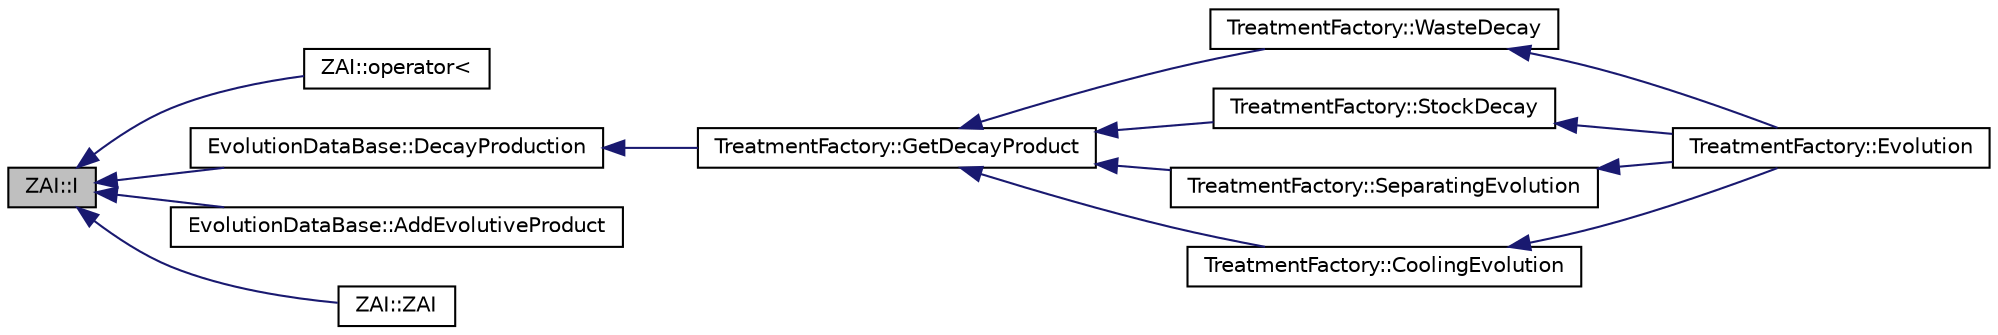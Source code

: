 digraph G
{
  edge [fontname="Helvetica",fontsize="10",labelfontname="Helvetica",labelfontsize="10"];
  node [fontname="Helvetica",fontsize="10",shape=record];
  rankdir="LR";
  Node1 [label="ZAI::I",height=0.2,width=0.4,color="black", fillcolor="grey75", style="filled" fontcolor="black"];
  Node1 -> Node2 [dir="back",color="midnightblue",fontsize="10",style="solid",fontname="Helvetica"];
  Node2 [label="ZAI::operator\<",height=0.2,width=0.4,color="black", fillcolor="white", style="filled",URL="$class_z_a_i.html#a30b7f2e08b133aa55f59835b3f5bf784",tooltip="ZAI Comparator."];
  Node1 -> Node3 [dir="back",color="midnightblue",fontsize="10",style="solid",fontname="Helvetica"];
  Node3 [label="EvolutionDataBase::DecayProduction",height=0.2,width=0.4,color="black", fillcolor="white", style="filled",URL="$class_evolution_data_base.html#ad01b9d1f78010288126152695e954568",tooltip="Return the Product IsotopicVector evolution from zai during a dt time."];
  Node3 -> Node4 [dir="back",color="midnightblue",fontsize="10",style="solid",fontname="Helvetica"];
  Node4 [label="TreatmentFactory::GetDecayProduct",height=0.2,width=0.4,color="black", fillcolor="white", style="filled",URL="$class_treatment_factory.html#a87686aa3bee9be038d3378da99b85fff",tooltip="Get IsotopicVector Decay at the t time."];
  Node4 -> Node5 [dir="back",color="midnightblue",fontsize="10",style="solid",fontname="Helvetica"];
  Node5 [label="TreatmentFactory::WasteDecay",height=0.2,width=0.4,color="black", fillcolor="white", style="filled",URL="$class_treatment_factory.html#aeca0ee90774cd2cb95008d3bb79a46c8",tooltip="Deal the Waste Decay Evolution."];
  Node5 -> Node6 [dir="back",color="midnightblue",fontsize="10",style="solid",fontname="Helvetica"];
  Node6 [label="TreatmentFactory::Evolution",height=0.2,width=0.4,color="black", fillcolor="white", style="filled",URL="$class_treatment_factory.html#a3adb9c8d9e15a03fd780e97213a4c42e",tooltip="Performe the evolution until the Time t."];
  Node4 -> Node7 [dir="back",color="midnightblue",fontsize="10",style="solid",fontname="Helvetica"];
  Node7 [label="TreatmentFactory::StockDecay",height=0.2,width=0.4,color="black", fillcolor="white", style="filled",URL="$class_treatment_factory.html#a1516dbe08885873eb1e4377f3b20d413",tooltip="Deal the Stock Decay Evolution."];
  Node7 -> Node6 [dir="back",color="midnightblue",fontsize="10",style="solid",fontname="Helvetica"];
  Node4 -> Node8 [dir="back",color="midnightblue",fontsize="10",style="solid",fontname="Helvetica"];
  Node8 [label="TreatmentFactory::SeparatingEvolution",height=0.2,width=0.4,color="black", fillcolor="white", style="filled",URL="$class_treatment_factory.html#afb051dd3f5cb0253c07daffb5f636787",tooltip="Deal the Separating IV Decay Evolution and then send it to stock."];
  Node8 -> Node6 [dir="back",color="midnightblue",fontsize="10",style="solid",fontname="Helvetica"];
  Node4 -> Node9 [dir="back",color="midnightblue",fontsize="10",style="solid",fontname="Helvetica"];
  Node9 [label="TreatmentFactory::CoolingEvolution",height=0.2,width=0.4,color="black", fillcolor="white", style="filled",URL="$class_treatment_factory.html#a7bc2e774abb02f71df62bb30e5e6735b",tooltip="Deal the cooling and then send it to Separation."];
  Node9 -> Node6 [dir="back",color="midnightblue",fontsize="10",style="solid",fontname="Helvetica"];
  Node1 -> Node10 [dir="back",color="midnightblue",fontsize="10",style="solid",fontname="Helvetica"];
  Node10 [label="EvolutionDataBase::AddEvolutiveProduct",height=0.2,width=0.4,color="black", fillcolor="white", style="filled",URL="$class_evolution_data_base.html#ac840df4b29e90bb1dc541a51e5fff3d8"];
  Node1 -> Node11 [dir="back",color="midnightblue",fontsize="10",style="solid",fontname="Helvetica"];
  Node11 [label="ZAI::ZAI",height=0.2,width=0.4,color="black", fillcolor="white", style="filled",URL="$class_z_a_i.html#a5448466bd96202b4b1b0c45dba4864cf",tooltip="&lt; Normal Constructor."];
}
